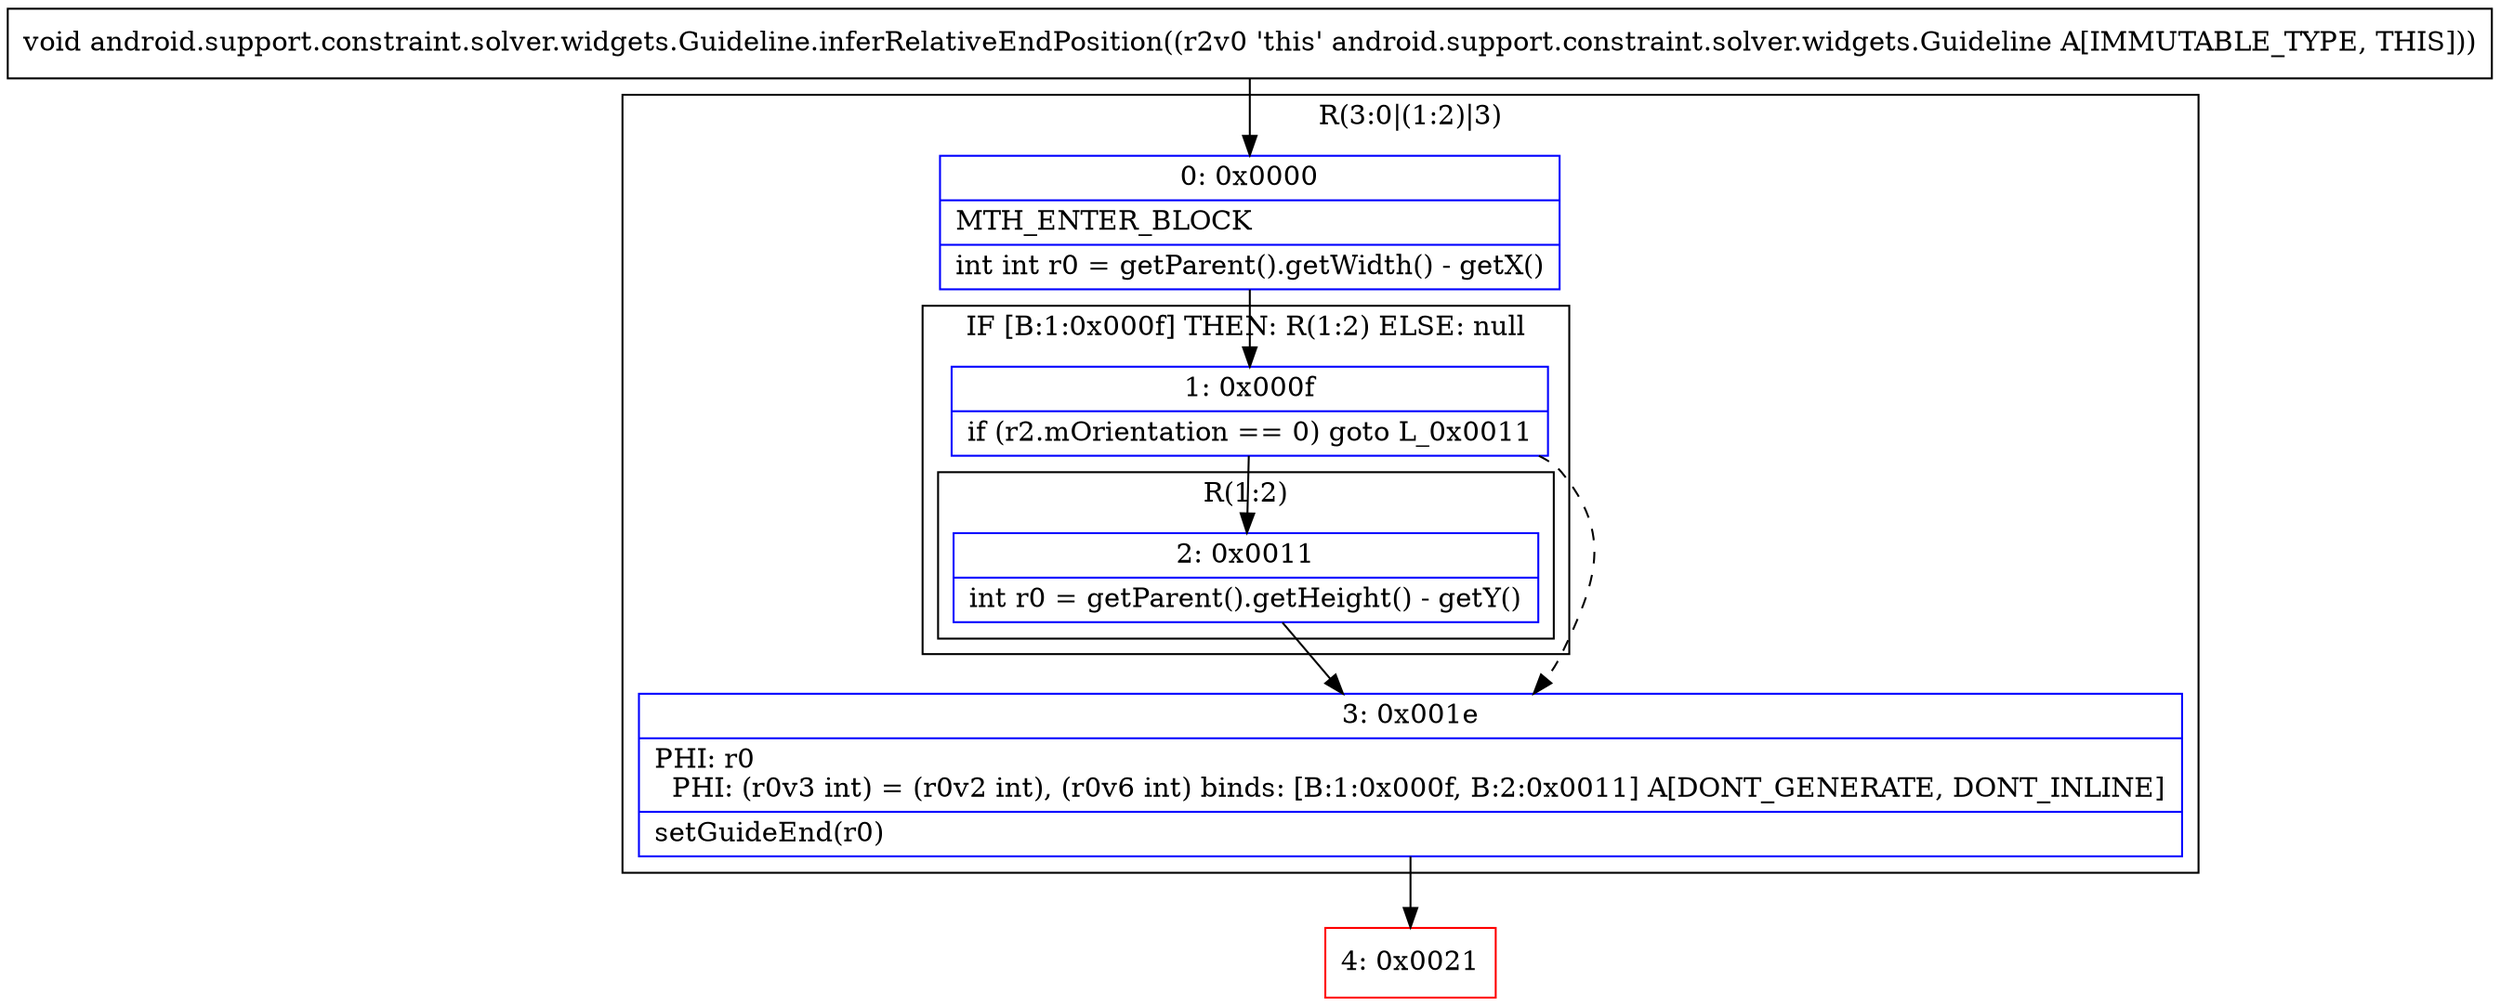 digraph "CFG forandroid.support.constraint.solver.widgets.Guideline.inferRelativeEndPosition()V" {
subgraph cluster_Region_707114537 {
label = "R(3:0|(1:2)|3)";
node [shape=record,color=blue];
Node_0 [shape=record,label="{0\:\ 0x0000|MTH_ENTER_BLOCK\l|int int r0 = getParent().getWidth() \- getX()\l}"];
subgraph cluster_IfRegion_1231250262 {
label = "IF [B:1:0x000f] THEN: R(1:2) ELSE: null";
node [shape=record,color=blue];
Node_1 [shape=record,label="{1\:\ 0x000f|if (r2.mOrientation == 0) goto L_0x0011\l}"];
subgraph cluster_Region_182709242 {
label = "R(1:2)";
node [shape=record,color=blue];
Node_2 [shape=record,label="{2\:\ 0x0011|int r0 = getParent().getHeight() \- getY()\l}"];
}
}
Node_3 [shape=record,label="{3\:\ 0x001e|PHI: r0 \l  PHI: (r0v3 int) = (r0v2 int), (r0v6 int) binds: [B:1:0x000f, B:2:0x0011] A[DONT_GENERATE, DONT_INLINE]\l|setGuideEnd(r0)\l}"];
}
Node_4 [shape=record,color=red,label="{4\:\ 0x0021}"];
MethodNode[shape=record,label="{void android.support.constraint.solver.widgets.Guideline.inferRelativeEndPosition((r2v0 'this' android.support.constraint.solver.widgets.Guideline A[IMMUTABLE_TYPE, THIS])) }"];
MethodNode -> Node_0;
Node_0 -> Node_1;
Node_1 -> Node_2;
Node_1 -> Node_3[style=dashed];
Node_2 -> Node_3;
Node_3 -> Node_4;
}

